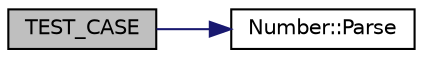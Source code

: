 digraph "TEST_CASE"
{
 // LATEX_PDF_SIZE
  edge [fontname="Helvetica",fontsize="10",labelfontname="Helvetica",labelfontsize="10"];
  node [fontname="Helvetica",fontsize="10",shape=record];
  rankdir="LR";
  Node1 [label="TEST_CASE",height=0.2,width=0.4,color="black", fillcolor="grey75", style="filled", fontcolor="black",tooltip=" "];
  Node1 -> Node2 [color="midnightblue",fontsize="10",style="solid",fontname="Helvetica"];
  Node2 [label="Number::Parse",height=0.2,width=0.4,color="black", fillcolor="white", style="filled",URL="$class_number.html#a4c1f6f5c4c281949e4120e9e27b45699",tooltip=" "];
}
